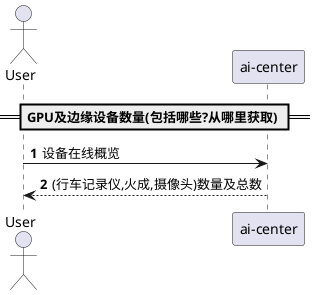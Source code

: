 @startuml
autonumber
== GPU及边缘设备数量(包括哪些?从哪里获取) ==
actor User as user
participant "ai-center" as center

user -> center : 设备在线概览
center --> user : (行车记录仪,火成,摄像头)数量及总数

@enduml